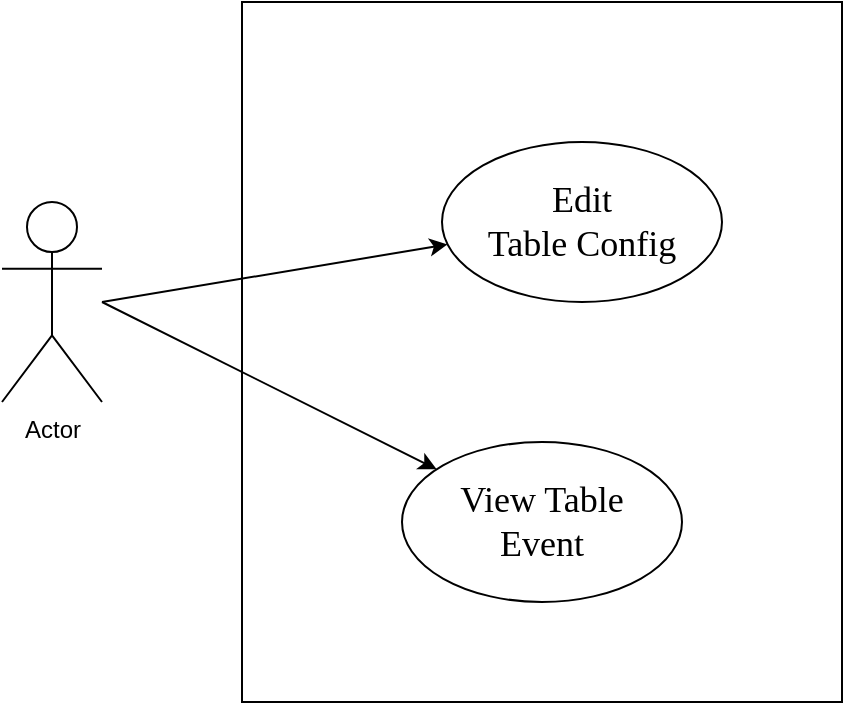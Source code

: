 <mxfile>
    <diagram id="IiO5AwjGiyEeO7_Bp8A7" name="Page-1">
        <mxGraphModel dx="594" dy="647" grid="1" gridSize="10" guides="1" tooltips="1" connect="1" arrows="1" fold="1" page="1" pageScale="1" pageWidth="850" pageHeight="1100" math="0" shadow="0">
            <root>
                <mxCell id="0"/>
                <mxCell id="1" parent="0"/>
                <mxCell id="2" value="" style="rounded=0;whiteSpace=wrap;html=1;" parent="1" vertex="1">
                    <mxGeometry x="150" y="340" width="300" height="350" as="geometry"/>
                </mxCell>
                <mxCell id="3" value="Actor" style="shape=umlActor;verticalLabelPosition=bottom;verticalAlign=top;html=1;" parent="1" vertex="1">
                    <mxGeometry x="30" y="440" width="50" height="100" as="geometry"/>
                </mxCell>
                <mxCell id="5" value="&lt;span style=&quot;font-family: &amp;quot;Comic Sans MS&amp;quot;; font-size: 18px;&quot;&gt;Edit&lt;/span&gt;&lt;br style=&quot;font-family: &amp;quot;Comic Sans MS&amp;quot;; font-size: 18px;&quot;&gt;&lt;span style=&quot;font-family: &amp;quot;Comic Sans MS&amp;quot;; font-size: 18px;&quot;&gt;Table Config&lt;/span&gt;" style="ellipse;whiteSpace=wrap;html=1;" parent="1" vertex="1">
                    <mxGeometry x="250" y="410" width="140" height="80" as="geometry"/>
                </mxCell>
                <mxCell id="6" value="&lt;span style=&quot;font-family: &amp;quot;Comic Sans MS&amp;quot;; font-size: 18px;&quot;&gt;View Table&lt;/span&gt;&lt;br style=&quot;font-family: &amp;quot;Comic Sans MS&amp;quot;; font-size: 18px;&quot;&gt;&lt;span style=&quot;font-family: &amp;quot;Comic Sans MS&amp;quot;; font-size: 18px;&quot;&gt;Event&lt;/span&gt;" style="ellipse;whiteSpace=wrap;html=1;" parent="1" vertex="1">
                    <mxGeometry x="230" y="560" width="140" height="80" as="geometry"/>
                </mxCell>
                <mxCell id="7" value="" style="endArrow=classic;html=1;" parent="1" target="5" edge="1">
                    <mxGeometry width="50" height="50" relative="1" as="geometry">
                        <mxPoint x="80" y="490" as="sourcePoint"/>
                        <mxPoint x="450" y="540" as="targetPoint"/>
                    </mxGeometry>
                </mxCell>
                <mxCell id="8" value="" style="endArrow=classic;html=1;" parent="1" target="6" edge="1">
                    <mxGeometry width="50" height="50" relative="1" as="geometry">
                        <mxPoint x="80" y="490" as="sourcePoint"/>
                        <mxPoint x="450" y="540" as="targetPoint"/>
                    </mxGeometry>
                </mxCell>
            </root>
        </mxGraphModel>
    </diagram>
</mxfile>
